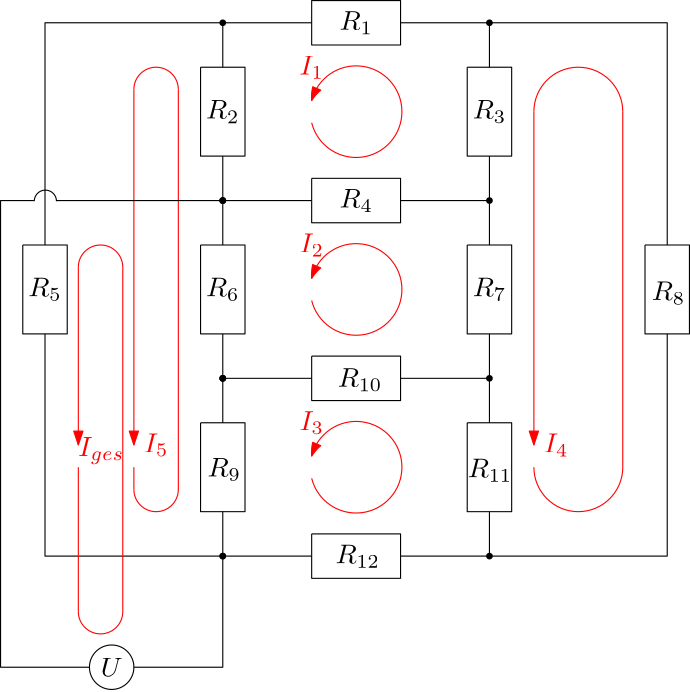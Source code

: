 <?xml version="1.0"?>
<!DOCTYPE ipe SYSTEM "ipe.dtd">
<ipe version="70005" creator="Ipe 7.1.5">
<info created="D:20140603191800" modified="D:20140604145822"/>
<ipestyle name="basic">
<symbol name="arrow/arc(spx)">
<path stroke="sym-stroke" fill="sym-stroke" pen="sym-pen">
0 0 m
-1 0.333 l
-1 -0.333 l
h
</path>
</symbol>
<symbol name="arrow/farc(spx)">
<path stroke="sym-stroke" fill="white" pen="sym-pen">
0 0 m
-1 0.333 l
-1 -0.333 l
h
</path>
</symbol>
<symbol name="mark/circle(sx)" transformations="translations">
<path fill="sym-stroke">
0.6 0 0 0.6 0 0 e
0.4 0 0 0.4 0 0 e
</path>
</symbol>
<symbol name="mark/disk(sx)" transformations="translations">
<path fill="sym-stroke">
0.6 0 0 0.6 0 0 e
</path>
</symbol>
<symbol name="mark/fdisk(sfx)" transformations="translations">
<group>
<path fill="sym-fill">
0.5 0 0 0.5 0 0 e
</path>
<path fill="sym-stroke" fillrule="eofill">
0.6 0 0 0.6 0 0 e
0.4 0 0 0.4 0 0 e
</path>
</group>
</symbol>
<symbol name="mark/box(sx)" transformations="translations">
<path fill="sym-stroke" fillrule="eofill">
-0.6 -0.6 m
0.6 -0.6 l
0.6 0.6 l
-0.6 0.6 l
h
-0.4 -0.4 m
0.4 -0.4 l
0.4 0.4 l
-0.4 0.4 l
h
</path>
</symbol>
<symbol name="mark/square(sx)" transformations="translations">
<path fill="sym-stroke">
-0.6 -0.6 m
0.6 -0.6 l
0.6 0.6 l
-0.6 0.6 l
h
</path>
</symbol>
<symbol name="mark/fsquare(sfx)" transformations="translations">
<group>
<path fill="sym-fill">
-0.5 -0.5 m
0.5 -0.5 l
0.5 0.5 l
-0.5 0.5 l
h
</path>
<path fill="sym-stroke" fillrule="eofill">
-0.6 -0.6 m
0.6 -0.6 l
0.6 0.6 l
-0.6 0.6 l
h
-0.4 -0.4 m
0.4 -0.4 l
0.4 0.4 l
-0.4 0.4 l
h
</path>
</group>
</symbol>
<symbol name="mark/cross(sx)" transformations="translations">
<group>
<path fill="sym-stroke">
-0.43 -0.57 m
0.57 0.43 l
0.43 0.57 l
-0.57 -0.43 l
h
</path>
<path fill="sym-stroke">
-0.43 0.57 m
0.57 -0.43 l
0.43 -0.57 l
-0.57 0.43 l
h
</path>
</group>
</symbol>
<symbol name="arrow/fnormal(spx)">
<path stroke="sym-stroke" fill="white" pen="sym-pen">
0 0 m
-1 0.333 l
-1 -0.333 l
h
</path>
</symbol>
<symbol name="arrow/pointed(spx)">
<path stroke="sym-stroke" fill="sym-stroke" pen="sym-pen">
0 0 m
-1 0.333 l
-0.8 0 l
-1 -0.333 l
h
</path>
</symbol>
<symbol name="arrow/fpointed(spx)">
<path stroke="sym-stroke" fill="white" pen="sym-pen">
0 0 m
-1 0.333 l
-0.8 0 l
-1 -0.333 l
h
</path>
</symbol>
<symbol name="arrow/linear(spx)">
<path stroke="sym-stroke" pen="sym-pen">
-1 0.333 m
0 0 l
-1 -0.333 l
</path>
</symbol>
<symbol name="arrow/fdouble(spx)">
<path stroke="sym-stroke" fill="white" pen="sym-pen">
0 0 m
-1 0.333 l
-1 -0.333 l
h
-1 0 m
-2 0.333 l
-2 -0.333 l
h
</path>
</symbol>
<symbol name="arrow/double(spx)">
<path stroke="sym-stroke" fill="sym-stroke" pen="sym-pen">
0 0 m
-1 0.333 l
-1 -0.333 l
h
-1 0 m
-2 0.333 l
-2 -0.333 l
h
</path>
</symbol>
<pen name="heavier" value="0.8"/>
<pen name="fat" value="1.2"/>
<pen name="ultrafat" value="2"/>
<symbolsize name="large" value="5"/>
<symbolsize name="small" value="2"/>
<symbolsize name="tiny" value="1.1"/>
<arrowsize name="large" value="10"/>
<arrowsize name="small" value="5"/>
<arrowsize name="tiny" value="3"/>
<color name="red" value="1 0 0"/>
<color name="green" value="0 1 0"/>
<color name="blue" value="0 0 1"/>
<color name="yellow" value="1 1 0"/>
<color name="orange" value="1 0.647 0"/>
<color name="gold" value="1 0.843 0"/>
<color name="purple" value="0.627 0.125 0.941"/>
<color name="gray" value="0.745"/>
<color name="brown" value="0.647 0.165 0.165"/>
<color name="navy" value="0 0 0.502"/>
<color name="pink" value="1 0.753 0.796"/>
<color name="seagreen" value="0.18 0.545 0.341"/>
<color name="turquoise" value="0.251 0.878 0.816"/>
<color name="violet" value="0.933 0.51 0.933"/>
<color name="darkblue" value="0 0 0.545"/>
<color name="darkcyan" value="0 0.545 0.545"/>
<color name="darkgray" value="0.663"/>
<color name="darkgreen" value="0 0.392 0"/>
<color name="darkmagenta" value="0.545 0 0.545"/>
<color name="darkorange" value="1 0.549 0"/>
<color name="darkred" value="0.545 0 0"/>
<color name="lightblue" value="0.678 0.847 0.902"/>
<color name="lightcyan" value="0.878 1 1"/>
<color name="lightgray" value="0.827"/>
<color name="lightgreen" value="0.565 0.933 0.565"/>
<color name="lightyellow" value="1 1 0.878"/>
<dashstyle name="dashed" value="[4] 0"/>
<dashstyle name="dotted" value="[1 3] 0"/>
<dashstyle name="dash dotted" value="[4 2 1 2] 0"/>
<dashstyle name="dash dot dotted" value="[4 2 1 2 1 2] 0"/>
<textsize name="large" value="\large"/>
<textsize name="Large" value="\Large"/>
<textsize name="LARGE" value="\LARGE"/>
<textsize name="huge" value="\huge"/>
<textsize name="Huge" value="\Huge"/>
<textsize name="small" value="\small"/>
<textsize name="footnote" value="\footnotesize"/>
<textsize name="tiny" value="\tiny"/>
<textstyle name="center" begin="\begin{center}" end="\end{center}"/>
<textstyle name="itemize" begin="\begin{itemize}" end="\end{itemize}"/>
<textstyle name="item" begin="\begin{itemize}\item{}" end="\end{itemize}"/>
<gridsize name="4 pts" value="4"/>
<gridsize name="8 pts (~3 mm)" value="8"/>
<gridsize name="16 pts (~6 mm)" value="16"/>
<gridsize name="32 pts (~12 mm)" value="32"/>
<gridsize name="10 pts (~3.5 mm)" value="10"/>
<gridsize name="20 pts (~7 mm)" value="20"/>
<gridsize name="14 pts (~5 mm)" value="14"/>
<gridsize name="28 pts (~10 mm)" value="28"/>
<gridsize name="56 pts (~20 mm)" value="56"/>
<anglesize name="90 deg" value="90"/>
<anglesize name="60 deg" value="60"/>
<anglesize name="45 deg" value="45"/>
<anglesize name="30 deg" value="30"/>
<anglesize name="22.5 deg" value="22.5"/>
<tiling name="falling" angle="-60" step="4" width="1"/>
<tiling name="rising" angle="30" step="4" width="1"/>
</ipestyle>
<page>
<layer name="alpha"/>
<view layers="alpha" active="alpha"/>
<path layer="alpha" matrix="1 0 0 1 32 0" stroke="black">
64 800 m
96 800 l
96 800 l
</path>
<path matrix="1 0 0 1 32 0" stroke="black">
128 800 m
160 800 l
160 800 l
</path>
<path matrix="1 0 0 1 32 0" stroke="black">
128 800 m
128 808 l
96 808 l
96 792 l
128 792 l
128 800 l
128 800 l
</path>
<path matrix="1 0 0 1 32 -64" stroke="black">
64 736 m
96 736 l
96 736 l
</path>
<path matrix="1 0 0 1 32 -32" stroke="black">
64 768 m
96 768 l
96 768 l
</path>
<path matrix="1 0 0 1 32 -32" stroke="black">
96 776 m
96 760 l
128 760 l
128 776 l
96 776 l
96 776 l
</path>
<path matrix="1 0 0 1 32 -64" stroke="black">
96 744 m
96 728 l
128 728 l
128 744 l
96 744 l
</path>
<path matrix="1 0 0 1 32 -128" stroke="black">
96 744 m
96 728 l
128 728 l
128 744 l
96 744 l
</path>
<path matrix="1 0 0 1 32 0" stroke="black">
152 656 m
168 656 l
168 624 l
152 624 l
152 656 l
152 656 l
</path>
<path matrix="1 0 0 1 32 64" stroke="black">
152 656 m
168 656 l
168 624 l
152 624 l
152 656 l
152 656 l
</path>
<path matrix="1 0 0 1 32 128" stroke="black">
152 656 m
168 656 l
168 624 l
152 624 l
152 656 l
152 656 l
</path>
<path matrix="1 0 0 1 32 0" stroke="black">
160 800 m
160 784 l
160 784 l
</path>
<path matrix="1 0 0 1 32 0" stroke="black">
160 752 m
160 736 l
</path>
<path matrix="1 0 0 1 32 0" stroke="black">
160 736 m
160 720 l
</path>
<path matrix="1 0 0 1 32 0" stroke="black">
160 688 m
160 672 l
</path>
<path matrix="1 0 0 1 32 0" stroke="black">
160 672 m
160 656 l
</path>
<path matrix="1 0 0 1 32 0" stroke="black">
160 624 m
160 608 l
</path>
<path matrix="1 0 0 1 -104 24" stroke="black">
8 0 0 8 160 544 e
</path>
<text matrix="1 0 0 1 -104 24" transformations="translations" pos="160 544" stroke="black" type="label" halign="center" valign="center">$U$</text>
<use matrix="1 0 0 1 32 0" name="mark/disk(sx)" pos="160 672" size="small" stroke="black"/>
<use matrix="1 0 0 1 32 0" name="mark/disk(sx)" pos="64 672" size="small" stroke="black"/>
<use matrix="1 0 0 1 32 0" name="mark/disk(sx)" pos="64 736" size="small" stroke="black"/>
<use matrix="1 0 0 1 32 0" name="mark/disk(sx)" pos="160 800" size="small" stroke="black"/>
<use matrix="1 0 0 1 32 0" name="mark/disk(sx)" pos="160 736" size="small" stroke="black"/>
<use matrix="1 0 0 1 32 0" name="mark/disk(sx)" pos="160 608" size="small" stroke="black"/>
<use matrix="1 0 0 1 32 0" name="mark/disk(sx)" pos="64 608" size="small" stroke="black"/>
<text matrix="1 0 0 1 36 0" transformations="translations" pos="108 800" stroke="black" type="label" halign="center" valign="center">$R_1$</text>
<text matrix="1 0 0 1 -12 -32" transformations="translations" pos="108 800" stroke="black" type="label" halign="center" valign="center">$R_2$</text>
<text matrix="1 0 0 1 84 -32" transformations="translations" pos="108 800" stroke="black" type="label" halign="center" valign="center">$R_3$</text>
<text matrix="1 0 0 1 36 -64" transformations="translations" pos="108 800" stroke="black" type="label" halign="center" valign="center">$R_4$</text>
<text matrix="1 0 0 1 -12 -96" transformations="translations" pos="108 800" stroke="black" type="label" halign="center" valign="center">$R_6$</text>
<text matrix="1 0 0 1 84 -96" transformations="translations" pos="108 800" stroke="black" type="label" halign="center" valign="center">$R_7$</text>
<path matrix="1 0 0 1 -223.866 159.763" stroke="black">
252 576 m
4 0 0 -4 256 576 260 576 a
</path>
<path matrix="1 0 0 1 32 0" stroke="red" rarrow="arc/small">
96 772 m
16.4924 0 0 -16.4924 112 768 96 764 a
</path>
<path matrix="1 0 0 1 32 -64" stroke="red" rarrow="arc/small">
96 772 m
16.4924 0 0 -16.4924 112 768 96 764 a
</path>
<path matrix="1 0 0 1 32 -128" stroke="red" rarrow="arc/small">
96 772 m
16.4924 0 0 -16.4924 112 768 96 764 a
</path>
<text matrix="1 0 0 1 16 16" transformations="translations" pos="112 768" stroke="red" type="label" halign="center" valign="center">$I_1$</text>
<text matrix="1 0 0 1 16 -48" transformations="translations" pos="112 768" stroke="red" type="label" halign="center" valign="center">$I_2$</text>
<text matrix="1 0 0 1 16 -112" transformations="translations" pos="112 768" stroke="red" type="label" halign="center" valign="center">$I_3$</text>
<text matrix="1 0 0 1 104 -120" transformations="translations" pos="112 768" stroke="red" type="label" halign="center" valign="center">$I_4$</text>
<text matrix="1 0 0 1 -40 -120" transformations="translations" pos="112 768" stroke="red" type="label" halign="center" valign="center">$I_5$</text>
<path matrix="1 0 0 1 -64 128" stroke="black">
152 656 m
168 656 l
168 624 l
152 624 l
152 656 l
152 656 l
</path>
<path matrix="1 0 0 1 -64 0" stroke="black">
160 800 m
160 784 l
160 784 l
</path>
<path matrix="1 0 0 1 -64 0" stroke="black">
160 752 m
160 736 l
</path>
<use matrix="1 0 0 1 -64 0" name="mark/disk(sx)" pos="160 800" size="small" stroke="black"/>
<use matrix="1 0 0 1 -64 0" name="mark/disk(sx)" pos="160 736" size="small" stroke="black"/>
<path matrix="1 0 0 1 -64 64" stroke="black">
152 656 m
168 656 l
168 624 l
152 624 l
152 656 l
152 656 l
</path>
<path matrix="1 0 0 1 -64 -64" stroke="black">
160 800 m
160 784 l
160 784 l
</path>
<path matrix="1 0 0 1 -64 -64" stroke="black">
160 752 m
160 736 l
</path>
<use matrix="1 0 0 1 -64 -64" name="mark/disk(sx)" pos="160 800" size="small" stroke="black"/>
<use matrix="1 0 0 1 -64 -64" name="mark/disk(sx)" pos="160 736" size="small" stroke="black"/>
<text matrix="1 0 0 1 -76 -96" transformations="translations" pos="108 800" stroke="black" type="label" halign="center" valign="center">$R_5$</text>
<path matrix="1 0 0 1 -64 0" stroke="black">
152 656 m
168 656 l
168 624 l
152 624 l
152 656 l
152 656 l
</path>
<path matrix="1 0 0 1 -64 -128" stroke="black">
160 800 m
160 784 l
160 784 l
</path>
<path matrix="1 0 0 1 -64 -128" stroke="black">
160 752 m
160 736 l
</path>
<use matrix="1 0 0 1 -64 -128" name="mark/disk(sx)" pos="160 800" size="small" stroke="black"/>
<use matrix="1 0 0 1 -64 -128" name="mark/disk(sx)" pos="160 736" size="small" stroke="black"/>
<path matrix="1 0 0 1 32 0" stroke="black">
64 608 m
96 608 l
96 608 l
</path>
<path matrix="1 0 0 1 32 0" stroke="black">
128 736 m
160 736 l
</path>
<path matrix="1 0 0 1 32 0" stroke="black">
128 672 m
160 672 l
</path>
<path matrix="1 0 0 1 32 0" stroke="black">
128 608 m
160 608 l
</path>
<path matrix="1 0 0 1 32 0" stroke="black">
160 608 m
224 608 l
224 672 l
224 688 l
224 688 l
</path>
<path matrix="1 0 0 1 32 0" stroke="black">
224 720 m
224 800 l
160 800 l
160 800 l
</path>
<path matrix="1 0 0 1 32 0" stroke="black">
64 800 m
0 800 l
0 720 l
0 720 l
</path>
<path matrix="1 0 0 1 32 0" stroke="black">
0 688 m
0 608 l
64 608 l
</path>
<path matrix="1 0 0 1 96 64" stroke="black">
152 656 m
168 656 l
168 624 l
152 624 l
152 656 l
152 656 l
</path>
<path matrix="1 0 0 1 -128 64" stroke="black">
152 656 m
168 656 l
168 624 l
152 624 l
152 656 l
152 656 l
</path>
<text matrix="1 0 0 1 -1.59366 0" transformations="translations" pos="252 700" stroke="black" type="label" valign="baseline">$R_8$</text>
<path matrix="1 0 0 1 0 128" stroke="red">
208 640 m
16 0 0 -16 224 640 240 640 a
</path>
<path matrix="1 0 0 1 0 8" stroke="red">
64 768 m
8 0 0 -8 72 768 80 768 a
</path>
<path stroke="red">
208 640 m
16 0 0 16 224 640 240 640 a
</path>
<path matrix="1 0 0 1 0 -8" stroke="red">
64 640 m
8 0 0 8 72 640 80 640 a
</path>
<path stroke="red">
240 768 m
240 640 l
240 640 l
</path>
<path stroke="red" arrow="normal/small">
64 776 m
64 648 l
</path>
<path stroke="red">
80 776 m
80 632 l
80 640 l
</path>
<path stroke="red" arrow="normal/small">
208 768 m
208 648 l
</path>
<text matrix="1 0 0 1 -0.538658 0.807987" transformations="translations" pos="137.887 668.019" stroke="black" type="label" valign="baseline">$R_{10}$</text>
<text matrix="1 0 0 1 -1.61597 1.07732" transformations="translations" pos="138.156 604.188" stroke="black" type="label" valign="baseline">$R_{12}$</text>
<text transformations="translations" pos="90.485 636.508" stroke="black" type="label" valign="baseline">$R_9$</text>
<text matrix="1 0 0 1 -2.69329 0.269329" transformations="translations" pos="186.905 635.969" stroke="black" type="label" valign="baseline">$R_{11}$</text>
<path stroke="black">
36 736 m
96 736 l
</path>
<path stroke="black">
28 736 m
16 736 l
16 568 l
48 568 l
</path>
<path stroke="red">
60 588 m
60 607.6 l
60 712 l
</path>
<path matrix="1 0 0 1 36 36" stroke="red">
8 676 m
8 0 0 -8 16 676 24 676 a
</path>
<path stroke="red" arrow="normal/small">
44 712 m
44 648 l
</path>
<path stroke="red">
44 640 m
44 588 l
</path>
<text matrix="1 0 0 1 32 -16" transformations="translations" pos="12 660" stroke="red" type="label" valign="baseline">$I_{ges}$</text>
<path stroke="red">
64 632 m
64 640 l
</path>
<path stroke="black">
64 568 m
96 568 l
96 608 l
</path>
<path stroke="red">
44 588 m
8 0 0 8 52 588 60 588 a
</path>
</page>
</ipe>
